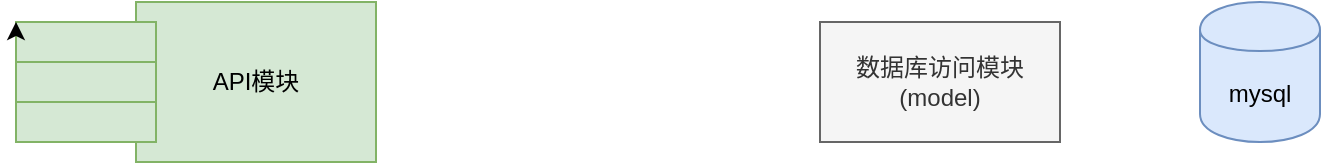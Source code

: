 <mxfile version="13.1.12" type="github">
  <diagram id="7Y1ZfcdFTE9GypMD3FCE" name="Page-1">
    <mxGraphModel dx="1298" dy="834" grid="1" gridSize="10" guides="1" tooltips="1" connect="1" arrows="1" fold="1" page="1" pageScale="1" pageWidth="827" pageHeight="1169" math="0" shadow="0">
      <root>
        <mxCell id="0" />
        <mxCell id="1" parent="0" />
        <mxCell id="PumyFFIoUu43u3X-Bv62-1" value="数据库访问模块(model)" style="rounded=0;whiteSpace=wrap;html=1;fillColor=#f5f5f5;strokeColor=#666666;fontColor=#333333;" vertex="1" parent="1">
          <mxGeometry x="560" y="190" width="120" height="60" as="geometry" />
        </mxCell>
        <mxCell id="PumyFFIoUu43u3X-Bv62-2" value="mysql" style="shape=cylinder;whiteSpace=wrap;html=1;boundedLbl=1;backgroundOutline=1;fillColor=#dae8fc;strokeColor=#6c8ebf;" vertex="1" parent="1">
          <mxGeometry x="750" y="180" width="60" height="70" as="geometry" />
        </mxCell>
        <mxCell id="PumyFFIoUu43u3X-Bv62-3" value="API模块" style="rounded=0;whiteSpace=wrap;html=1;fillColor=#d5e8d4;strokeColor=#82b366;" vertex="1" parent="1">
          <mxGeometry x="218" y="180" width="120" height="80" as="geometry" />
        </mxCell>
        <mxCell id="PumyFFIoUu43u3X-Bv62-4" value="" style="rounded=0;whiteSpace=wrap;html=1;fillColor=#d5e8d4;strokeColor=#82b366;" vertex="1" parent="1">
          <mxGeometry x="158" y="190" width="70" height="20" as="geometry" />
        </mxCell>
        <mxCell id="PumyFFIoUu43u3X-Bv62-6" value="" style="rounded=0;whiteSpace=wrap;html=1;fillColor=#d5e8d4;strokeColor=#82b366;" vertex="1" parent="1">
          <mxGeometry x="158" y="210" width="70" height="20" as="geometry" />
        </mxCell>
        <mxCell id="PumyFFIoUu43u3X-Bv62-7" value="" style="rounded=0;whiteSpace=wrap;html=1;fillColor=#d5e8d4;strokeColor=#82b366;" vertex="1" parent="1">
          <mxGeometry x="158" y="230" width="70" height="20" as="geometry" />
        </mxCell>
        <mxCell id="PumyFFIoUu43u3X-Bv62-8" style="edgeStyle=orthogonalEdgeStyle;rounded=0;orthogonalLoop=1;jettySize=auto;html=1;exitX=0;exitY=0.25;exitDx=0;exitDy=0;entryX=0;entryY=0;entryDx=0;entryDy=0;" edge="1" parent="1" source="PumyFFIoUu43u3X-Bv62-4" target="PumyFFIoUu43u3X-Bv62-4">
          <mxGeometry relative="1" as="geometry" />
        </mxCell>
      </root>
    </mxGraphModel>
  </diagram>
</mxfile>
